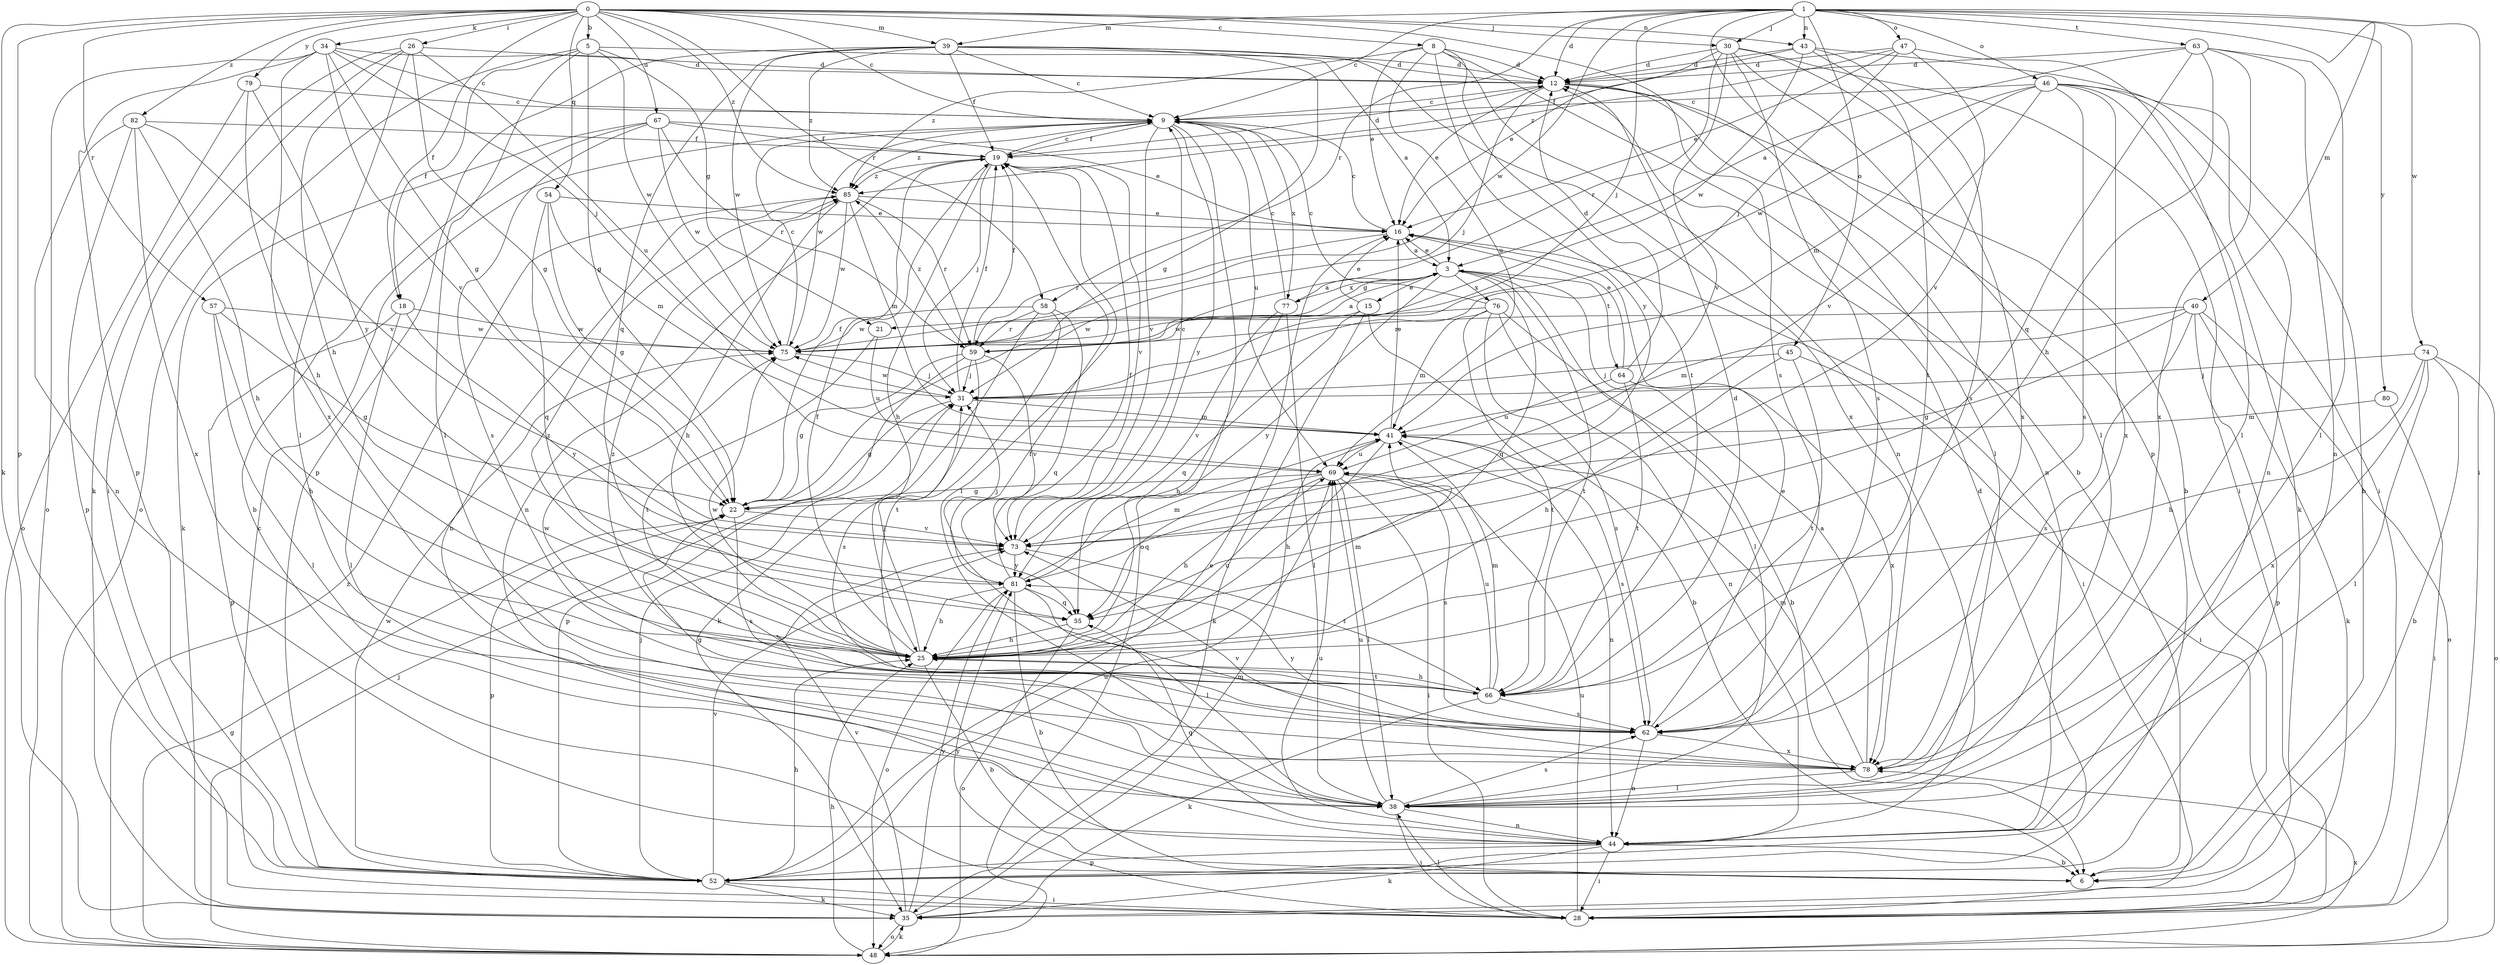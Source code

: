 strict digraph  {
0;
1;
3;
5;
6;
8;
9;
12;
15;
16;
18;
19;
21;
22;
25;
26;
28;
30;
31;
34;
35;
38;
39;
40;
41;
43;
44;
45;
46;
47;
48;
52;
54;
55;
57;
58;
59;
62;
63;
64;
66;
67;
69;
73;
74;
75;
76;
77;
78;
79;
80;
81;
82;
85;
0 -> 5  [label=b];
0 -> 8  [label=c];
0 -> 9  [label=c];
0 -> 18  [label=f];
0 -> 26  [label=i];
0 -> 30  [label=j];
0 -> 34  [label=k];
0 -> 35  [label=k];
0 -> 39  [label=m];
0 -> 43  [label=n];
0 -> 52  [label=p];
0 -> 54  [label=q];
0 -> 57  [label=r];
0 -> 58  [label=r];
0 -> 62  [label=s];
0 -> 67  [label=u];
0 -> 79  [label=y];
0 -> 82  [label=z];
0 -> 85  [label=z];
1 -> 9  [label=c];
1 -> 12  [label=d];
1 -> 28  [label=i];
1 -> 30  [label=j];
1 -> 31  [label=j];
1 -> 39  [label=m];
1 -> 40  [label=m];
1 -> 43  [label=n];
1 -> 45  [label=o];
1 -> 46  [label=o];
1 -> 47  [label=o];
1 -> 52  [label=p];
1 -> 58  [label=r];
1 -> 63  [label=t];
1 -> 74  [label=w];
1 -> 75  [label=w];
1 -> 80  [label=y];
3 -> 15  [label=e];
3 -> 16  [label=e];
3 -> 21  [label=g];
3 -> 38  [label=l];
3 -> 55  [label=q];
3 -> 64  [label=t];
3 -> 66  [label=t];
3 -> 76  [label=x];
3 -> 77  [label=x];
3 -> 81  [label=y];
5 -> 12  [label=d];
5 -> 18  [label=f];
5 -> 21  [label=g];
5 -> 22  [label=g];
5 -> 38  [label=l];
5 -> 48  [label=o];
5 -> 75  [label=w];
8 -> 6  [label=b];
8 -> 12  [label=d];
8 -> 16  [label=e];
8 -> 44  [label=n];
8 -> 66  [label=t];
8 -> 69  [label=u];
8 -> 81  [label=y];
8 -> 85  [label=z];
9 -> 19  [label=f];
9 -> 48  [label=o];
9 -> 69  [label=u];
9 -> 73  [label=v];
9 -> 75  [label=w];
9 -> 77  [label=x];
9 -> 81  [label=y];
9 -> 85  [label=z];
12 -> 6  [label=b];
12 -> 9  [label=c];
12 -> 16  [label=e];
12 -> 31  [label=j];
12 -> 38  [label=l];
12 -> 44  [label=n];
15 -> 6  [label=b];
15 -> 16  [label=e];
15 -> 35  [label=k];
15 -> 55  [label=q];
15 -> 75  [label=w];
16 -> 3  [label=a];
16 -> 9  [label=c];
16 -> 28  [label=i];
16 -> 59  [label=r];
18 -> 38  [label=l];
18 -> 52  [label=p];
18 -> 75  [label=w];
18 -> 81  [label=y];
19 -> 9  [label=c];
19 -> 12  [label=d];
19 -> 25  [label=h];
19 -> 31  [label=j];
19 -> 38  [label=l];
19 -> 44  [label=n];
19 -> 73  [label=v];
19 -> 85  [label=z];
21 -> 66  [label=t];
21 -> 69  [label=u];
22 -> 19  [label=f];
22 -> 52  [label=p];
22 -> 62  [label=s];
22 -> 73  [label=v];
25 -> 6  [label=b];
25 -> 19  [label=f];
25 -> 31  [label=j];
25 -> 41  [label=m];
25 -> 66  [label=t];
25 -> 69  [label=u];
25 -> 75  [label=w];
25 -> 85  [label=z];
26 -> 12  [label=d];
26 -> 22  [label=g];
26 -> 25  [label=h];
26 -> 28  [label=i];
26 -> 35  [label=k];
26 -> 38  [label=l];
26 -> 69  [label=u];
28 -> 9  [label=c];
28 -> 38  [label=l];
28 -> 69  [label=u];
28 -> 81  [label=y];
30 -> 12  [label=d];
30 -> 16  [label=e];
30 -> 28  [label=i];
30 -> 38  [label=l];
30 -> 59  [label=r];
30 -> 62  [label=s];
30 -> 73  [label=v];
30 -> 78  [label=x];
31 -> 19  [label=f];
31 -> 22  [label=g];
31 -> 41  [label=m];
31 -> 75  [label=w];
34 -> 9  [label=c];
34 -> 12  [label=d];
34 -> 22  [label=g];
34 -> 31  [label=j];
34 -> 48  [label=o];
34 -> 52  [label=p];
34 -> 73  [label=v];
34 -> 78  [label=x];
35 -> 41  [label=m];
35 -> 48  [label=o];
35 -> 73  [label=v];
35 -> 81  [label=y];
38 -> 28  [label=i];
38 -> 44  [label=n];
38 -> 62  [label=s];
38 -> 69  [label=u];
39 -> 3  [label=a];
39 -> 9  [label=c];
39 -> 12  [label=d];
39 -> 19  [label=f];
39 -> 22  [label=g];
39 -> 52  [label=p];
39 -> 55  [label=q];
39 -> 75  [label=w];
39 -> 78  [label=x];
39 -> 85  [label=z];
40 -> 22  [label=g];
40 -> 35  [label=k];
40 -> 41  [label=m];
40 -> 48  [label=o];
40 -> 52  [label=p];
40 -> 59  [label=r];
40 -> 62  [label=s];
41 -> 16  [label=e];
41 -> 25  [label=h];
41 -> 44  [label=n];
41 -> 62  [label=s];
41 -> 69  [label=u];
43 -> 12  [label=d];
43 -> 19  [label=f];
43 -> 28  [label=i];
43 -> 62  [label=s];
43 -> 66  [label=t];
43 -> 75  [label=w];
44 -> 6  [label=b];
44 -> 28  [label=i];
44 -> 35  [label=k];
44 -> 52  [label=p];
44 -> 55  [label=q];
44 -> 69  [label=u];
45 -> 25  [label=h];
45 -> 28  [label=i];
45 -> 31  [label=j];
45 -> 66  [label=t];
46 -> 6  [label=b];
46 -> 9  [label=c];
46 -> 35  [label=k];
46 -> 41  [label=m];
46 -> 44  [label=n];
46 -> 62  [label=s];
46 -> 73  [label=v];
46 -> 75  [label=w];
46 -> 78  [label=x];
47 -> 12  [label=d];
47 -> 16  [label=e];
47 -> 31  [label=j];
47 -> 38  [label=l];
47 -> 73  [label=v];
47 -> 85  [label=z];
48 -> 22  [label=g];
48 -> 25  [label=h];
48 -> 31  [label=j];
48 -> 35  [label=k];
48 -> 78  [label=x];
48 -> 85  [label=z];
52 -> 12  [label=d];
52 -> 16  [label=e];
52 -> 25  [label=h];
52 -> 28  [label=i];
52 -> 31  [label=j];
52 -> 35  [label=k];
52 -> 69  [label=u];
52 -> 73  [label=v];
52 -> 75  [label=w];
54 -> 16  [label=e];
54 -> 22  [label=g];
54 -> 41  [label=m];
54 -> 55  [label=q];
55 -> 25  [label=h];
55 -> 48  [label=o];
57 -> 22  [label=g];
57 -> 25  [label=h];
57 -> 38  [label=l];
57 -> 75  [label=w];
58 -> 35  [label=k];
58 -> 55  [label=q];
58 -> 59  [label=r];
58 -> 66  [label=t];
58 -> 75  [label=w];
59 -> 19  [label=f];
59 -> 22  [label=g];
59 -> 31  [label=j];
59 -> 52  [label=p];
59 -> 62  [label=s];
59 -> 73  [label=v];
59 -> 85  [label=z];
62 -> 16  [label=e];
62 -> 19  [label=f];
62 -> 44  [label=n];
62 -> 78  [label=x];
62 -> 81  [label=y];
63 -> 3  [label=a];
63 -> 12  [label=d];
63 -> 25  [label=h];
63 -> 38  [label=l];
63 -> 44  [label=n];
63 -> 55  [label=q];
63 -> 78  [label=x];
64 -> 12  [label=d];
64 -> 16  [label=e];
64 -> 66  [label=t];
64 -> 69  [label=u];
64 -> 78  [label=x];
66 -> 12  [label=d];
66 -> 25  [label=h];
66 -> 35  [label=k];
66 -> 41  [label=m];
66 -> 62  [label=s];
66 -> 69  [label=u];
66 -> 75  [label=w];
66 -> 85  [label=z];
67 -> 6  [label=b];
67 -> 16  [label=e];
67 -> 19  [label=f];
67 -> 35  [label=k];
67 -> 59  [label=r];
67 -> 62  [label=s];
67 -> 75  [label=w];
69 -> 22  [label=g];
69 -> 25  [label=h];
69 -> 28  [label=i];
69 -> 38  [label=l];
69 -> 55  [label=q];
69 -> 62  [label=s];
73 -> 9  [label=c];
73 -> 66  [label=t];
73 -> 81  [label=y];
74 -> 6  [label=b];
74 -> 25  [label=h];
74 -> 31  [label=j];
74 -> 38  [label=l];
74 -> 48  [label=o];
74 -> 78  [label=x];
75 -> 3  [label=a];
75 -> 9  [label=c];
75 -> 31  [label=j];
76 -> 6  [label=b];
76 -> 9  [label=c];
76 -> 41  [label=m];
76 -> 44  [label=n];
76 -> 62  [label=s];
76 -> 66  [label=t];
76 -> 75  [label=w];
77 -> 3  [label=a];
77 -> 9  [label=c];
77 -> 25  [label=h];
77 -> 38  [label=l];
77 -> 73  [label=v];
78 -> 3  [label=a];
78 -> 22  [label=g];
78 -> 38  [label=l];
78 -> 41  [label=m];
78 -> 73  [label=v];
79 -> 9  [label=c];
79 -> 25  [label=h];
79 -> 48  [label=o];
79 -> 81  [label=y];
80 -> 28  [label=i];
80 -> 41  [label=m];
81 -> 6  [label=b];
81 -> 19  [label=f];
81 -> 25  [label=h];
81 -> 31  [label=j];
81 -> 38  [label=l];
81 -> 41  [label=m];
81 -> 48  [label=o];
81 -> 55  [label=q];
82 -> 19  [label=f];
82 -> 25  [label=h];
82 -> 44  [label=n];
82 -> 52  [label=p];
82 -> 73  [label=v];
82 -> 78  [label=x];
85 -> 16  [label=e];
85 -> 25  [label=h];
85 -> 41  [label=m];
85 -> 44  [label=n];
85 -> 59  [label=r];
85 -> 75  [label=w];
}

